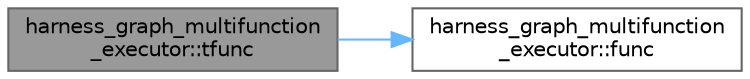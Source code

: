digraph "harness_graph_multifunction_executor::tfunc"
{
 // LATEX_PDF_SIZE
  bgcolor="transparent";
  edge [fontname=Helvetica,fontsize=10,labelfontname=Helvetica,labelfontsize=10];
  node [fontname=Helvetica,fontsize=10,shape=box,height=0.2,width=0.4];
  rankdir="LR";
  Node1 [id="Node000001",label="harness_graph_multifunction\l_executor::tfunc",height=0.2,width=0.4,color="gray40", fillcolor="grey60", style="filled", fontcolor="black",tooltip=" "];
  Node1 -> Node2 [id="edge1_Node000001_Node000002",color="steelblue1",style="solid",tooltip=" "];
  Node2 [id="Node000002",label="harness_graph_multifunction\l_executor::func",height=0.2,width=0.4,color="grey40", fillcolor="white", style="filled",URL="$structharness__graph__multifunction__executor.html#a4e901a06738818182fb95f23a2e51be1",tooltip=" "];
}

